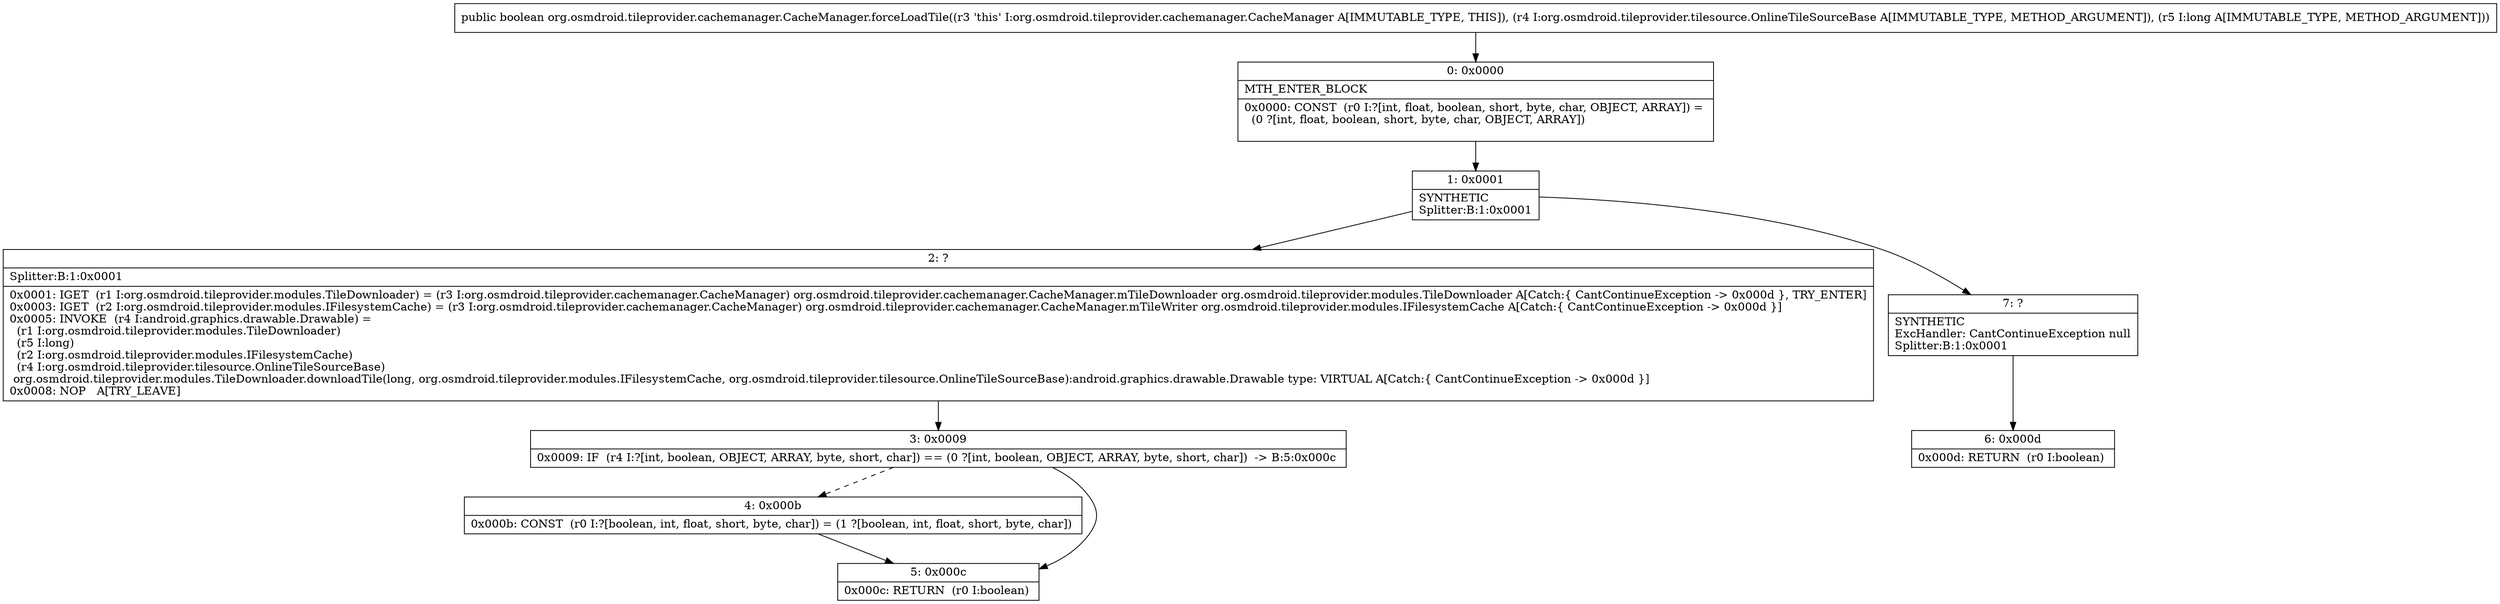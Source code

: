 digraph "CFG fororg.osmdroid.tileprovider.cachemanager.CacheManager.forceLoadTile(Lorg\/osmdroid\/tileprovider\/tilesource\/OnlineTileSourceBase;J)Z" {
Node_0 [shape=record,label="{0\:\ 0x0000|MTH_ENTER_BLOCK\l|0x0000: CONST  (r0 I:?[int, float, boolean, short, byte, char, OBJECT, ARRAY]) = \l  (0 ?[int, float, boolean, short, byte, char, OBJECT, ARRAY])\l \l}"];
Node_1 [shape=record,label="{1\:\ 0x0001|SYNTHETIC\lSplitter:B:1:0x0001\l}"];
Node_2 [shape=record,label="{2\:\ ?|Splitter:B:1:0x0001\l|0x0001: IGET  (r1 I:org.osmdroid.tileprovider.modules.TileDownloader) = (r3 I:org.osmdroid.tileprovider.cachemanager.CacheManager) org.osmdroid.tileprovider.cachemanager.CacheManager.mTileDownloader org.osmdroid.tileprovider.modules.TileDownloader A[Catch:\{ CantContinueException \-\> 0x000d \}, TRY_ENTER]\l0x0003: IGET  (r2 I:org.osmdroid.tileprovider.modules.IFilesystemCache) = (r3 I:org.osmdroid.tileprovider.cachemanager.CacheManager) org.osmdroid.tileprovider.cachemanager.CacheManager.mTileWriter org.osmdroid.tileprovider.modules.IFilesystemCache A[Catch:\{ CantContinueException \-\> 0x000d \}]\l0x0005: INVOKE  (r4 I:android.graphics.drawable.Drawable) = \l  (r1 I:org.osmdroid.tileprovider.modules.TileDownloader)\l  (r5 I:long)\l  (r2 I:org.osmdroid.tileprovider.modules.IFilesystemCache)\l  (r4 I:org.osmdroid.tileprovider.tilesource.OnlineTileSourceBase)\l org.osmdroid.tileprovider.modules.TileDownloader.downloadTile(long, org.osmdroid.tileprovider.modules.IFilesystemCache, org.osmdroid.tileprovider.tilesource.OnlineTileSourceBase):android.graphics.drawable.Drawable type: VIRTUAL A[Catch:\{ CantContinueException \-\> 0x000d \}]\l0x0008: NOP   A[TRY_LEAVE]\l}"];
Node_3 [shape=record,label="{3\:\ 0x0009|0x0009: IF  (r4 I:?[int, boolean, OBJECT, ARRAY, byte, short, char]) == (0 ?[int, boolean, OBJECT, ARRAY, byte, short, char])  \-\> B:5:0x000c \l}"];
Node_4 [shape=record,label="{4\:\ 0x000b|0x000b: CONST  (r0 I:?[boolean, int, float, short, byte, char]) = (1 ?[boolean, int, float, short, byte, char]) \l}"];
Node_5 [shape=record,label="{5\:\ 0x000c|0x000c: RETURN  (r0 I:boolean) \l}"];
Node_6 [shape=record,label="{6\:\ 0x000d|0x000d: RETURN  (r0 I:boolean) \l}"];
Node_7 [shape=record,label="{7\:\ ?|SYNTHETIC\lExcHandler: CantContinueException null\lSplitter:B:1:0x0001\l}"];
MethodNode[shape=record,label="{public boolean org.osmdroid.tileprovider.cachemanager.CacheManager.forceLoadTile((r3 'this' I:org.osmdroid.tileprovider.cachemanager.CacheManager A[IMMUTABLE_TYPE, THIS]), (r4 I:org.osmdroid.tileprovider.tilesource.OnlineTileSourceBase A[IMMUTABLE_TYPE, METHOD_ARGUMENT]), (r5 I:long A[IMMUTABLE_TYPE, METHOD_ARGUMENT])) }"];
MethodNode -> Node_0;
Node_0 -> Node_1;
Node_1 -> Node_2;
Node_1 -> Node_7;
Node_2 -> Node_3;
Node_3 -> Node_4[style=dashed];
Node_3 -> Node_5;
Node_4 -> Node_5;
Node_7 -> Node_6;
}

